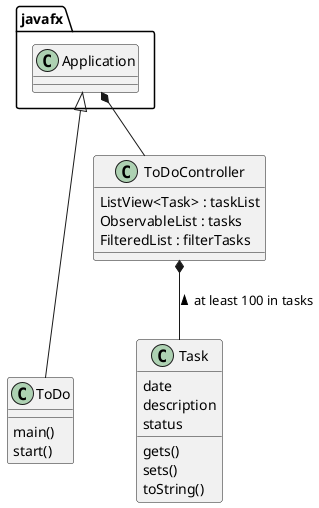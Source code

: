@startuml
'https://plantuml.com/class-diagram

class Task {
    date
    description
    status

    gets()
    sets()
    toString()
}

class ToDo {
    main()
    start()
}

class ToDoController {
    ListView<Task> : taskList
    ObservableList : tasks
    FilteredList : filterTasks
}

javafx.Application*--ToDoController
ToDoController*--Task : at least 100 in tasks <
javafx.Application<|---ToDo

@enduml
